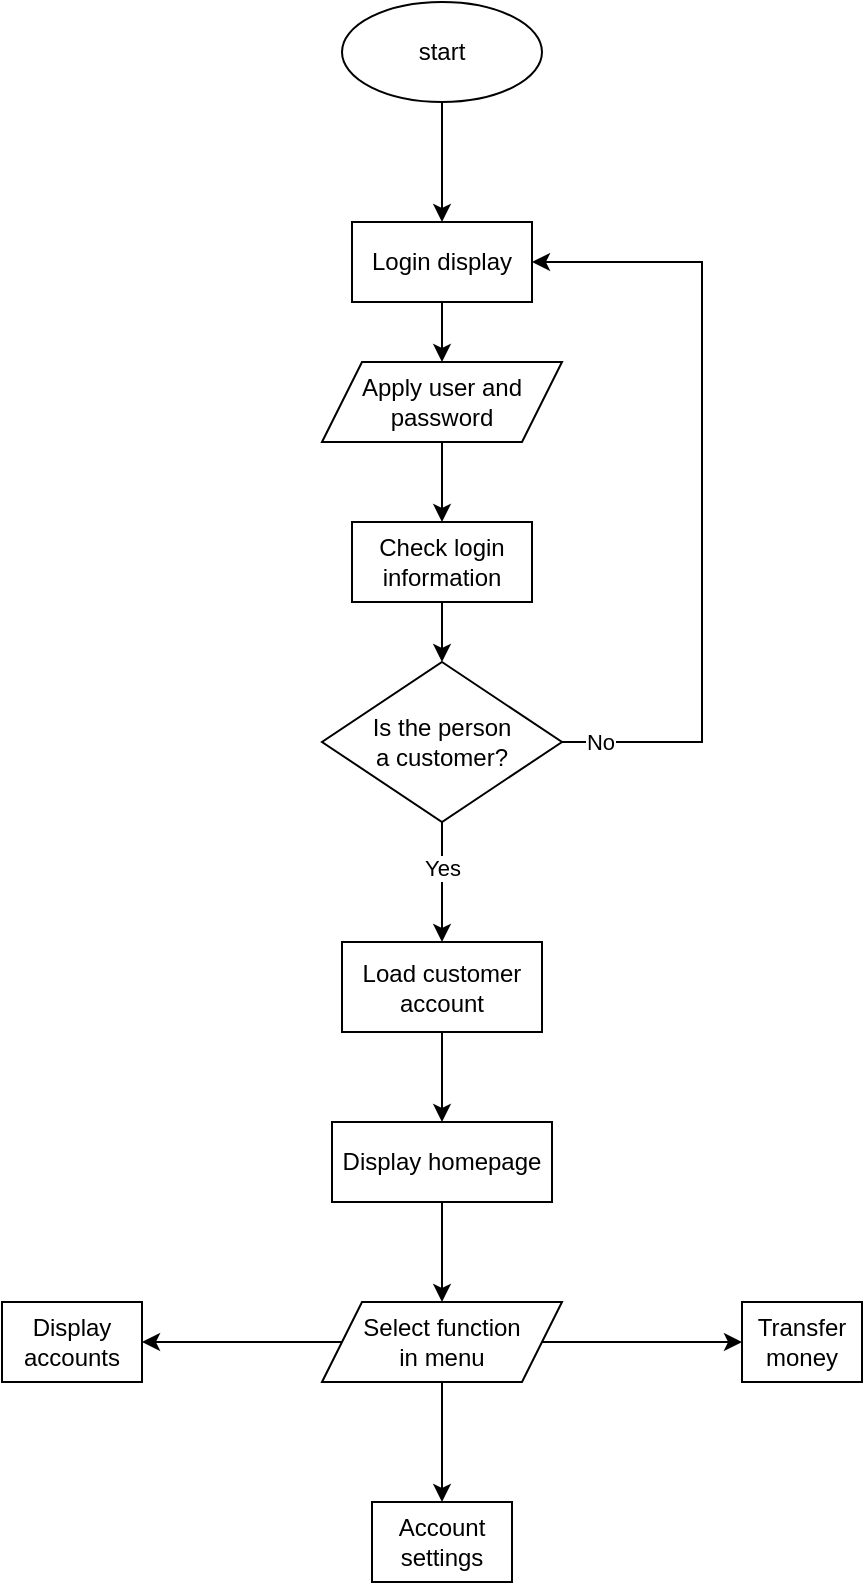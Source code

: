 <mxfile version="20.2.3" type="device"><diagram id="C5RBs43oDa-KdzZeNtuy" name="Page-1"><mxGraphModel dx="1422" dy="865" grid="1" gridSize="10" guides="1" tooltips="1" connect="1" arrows="1" fold="1" page="1" pageScale="1" pageWidth="827" pageHeight="1169" math="0" shadow="0"><root><mxCell id="WIyWlLk6GJQsqaUBKTNV-0"/><mxCell id="WIyWlLk6GJQsqaUBKTNV-1" parent="WIyWlLk6GJQsqaUBKTNV-0"/><mxCell id="wKQtXHP0hny-F7AiBRQ2-2" style="edgeStyle=orthogonalEdgeStyle;rounded=0;orthogonalLoop=1;jettySize=auto;html=1;exitX=0.5;exitY=1;exitDx=0;exitDy=0;entryX=0.5;entryY=0;entryDx=0;entryDy=0;" edge="1" parent="WIyWlLk6GJQsqaUBKTNV-1" source="wKQtXHP0hny-F7AiBRQ2-0" target="wKQtXHP0hny-F7AiBRQ2-1"><mxGeometry relative="1" as="geometry"/></mxCell><mxCell id="wKQtXHP0hny-F7AiBRQ2-0" value="start" style="ellipse;whiteSpace=wrap;html=1;" vertex="1" parent="WIyWlLk6GJQsqaUBKTNV-1"><mxGeometry x="350" y="110" width="100" height="50" as="geometry"/></mxCell><mxCell id="wKQtXHP0hny-F7AiBRQ2-14" style="edgeStyle=orthogonalEdgeStyle;rounded=0;orthogonalLoop=1;jettySize=auto;html=1;exitX=0.5;exitY=1;exitDx=0;exitDy=0;entryX=0.5;entryY=0;entryDx=0;entryDy=0;" edge="1" parent="WIyWlLk6GJQsqaUBKTNV-1" source="wKQtXHP0hny-F7AiBRQ2-1" target="wKQtXHP0hny-F7AiBRQ2-13"><mxGeometry relative="1" as="geometry"/></mxCell><mxCell id="wKQtXHP0hny-F7AiBRQ2-1" value="Login display" style="rounded=0;whiteSpace=wrap;html=1;" vertex="1" parent="WIyWlLk6GJQsqaUBKTNV-1"><mxGeometry x="355" y="220" width="90" height="40" as="geometry"/></mxCell><mxCell id="wKQtXHP0hny-F7AiBRQ2-6" style="edgeStyle=orthogonalEdgeStyle;rounded=0;orthogonalLoop=1;jettySize=auto;html=1;exitX=0.5;exitY=1;exitDx=0;exitDy=0;entryX=0.5;entryY=0;entryDx=0;entryDy=0;" edge="1" parent="WIyWlLk6GJQsqaUBKTNV-1" source="wKQtXHP0hny-F7AiBRQ2-3" target="wKQtXHP0hny-F7AiBRQ2-5"><mxGeometry relative="1" as="geometry"/></mxCell><mxCell id="wKQtXHP0hny-F7AiBRQ2-3" value="Check login information" style="rounded=0;whiteSpace=wrap;html=1;" vertex="1" parent="WIyWlLk6GJQsqaUBKTNV-1"><mxGeometry x="355" y="370" width="90" height="40" as="geometry"/></mxCell><mxCell id="wKQtXHP0hny-F7AiBRQ2-8" style="edgeStyle=orthogonalEdgeStyle;rounded=0;orthogonalLoop=1;jettySize=auto;html=1;exitX=1;exitY=0.5;exitDx=0;exitDy=0;entryX=1;entryY=0.5;entryDx=0;entryDy=0;" edge="1" parent="WIyWlLk6GJQsqaUBKTNV-1" source="wKQtXHP0hny-F7AiBRQ2-5" target="wKQtXHP0hny-F7AiBRQ2-1"><mxGeometry relative="1" as="geometry"><Array as="points"><mxPoint x="530" y="480"/><mxPoint x="530" y="240"/></Array></mxGeometry></mxCell><mxCell id="wKQtXHP0hny-F7AiBRQ2-9" value="No" style="edgeLabel;html=1;align=center;verticalAlign=middle;resizable=0;points=[];" vertex="1" connectable="0" parent="wKQtXHP0hny-F7AiBRQ2-8"><mxGeometry x="-0.907" relative="1" as="geometry"><mxPoint as="offset"/></mxGeometry></mxCell><mxCell id="wKQtXHP0hny-F7AiBRQ2-11" style="edgeStyle=orthogonalEdgeStyle;rounded=0;orthogonalLoop=1;jettySize=auto;html=1;exitX=0.5;exitY=1;exitDx=0;exitDy=0;entryX=0.5;entryY=0;entryDx=0;entryDy=0;" edge="1" parent="WIyWlLk6GJQsqaUBKTNV-1" source="wKQtXHP0hny-F7AiBRQ2-5" target="wKQtXHP0hny-F7AiBRQ2-10"><mxGeometry relative="1" as="geometry"><Array as="points"><mxPoint x="400" y="550"/><mxPoint x="400" y="550"/></Array></mxGeometry></mxCell><mxCell id="wKQtXHP0hny-F7AiBRQ2-12" value="Yes" style="edgeLabel;html=1;align=center;verticalAlign=middle;resizable=0;points=[];" vertex="1" connectable="0" parent="wKQtXHP0hny-F7AiBRQ2-11"><mxGeometry x="-0.254" relative="1" as="geometry"><mxPoint as="offset"/></mxGeometry></mxCell><mxCell id="wKQtXHP0hny-F7AiBRQ2-5" value="Is the person &lt;br&gt;a customer?" style="rhombus;whiteSpace=wrap;html=1;" vertex="1" parent="WIyWlLk6GJQsqaUBKTNV-1"><mxGeometry x="340" y="440" width="120" height="80" as="geometry"/></mxCell><mxCell id="wKQtXHP0hny-F7AiBRQ2-17" style="edgeStyle=orthogonalEdgeStyle;rounded=0;orthogonalLoop=1;jettySize=auto;html=1;exitX=0.5;exitY=1;exitDx=0;exitDy=0;entryX=0.5;entryY=0;entryDx=0;entryDy=0;" edge="1" parent="WIyWlLk6GJQsqaUBKTNV-1" source="wKQtXHP0hny-F7AiBRQ2-10" target="wKQtXHP0hny-F7AiBRQ2-16"><mxGeometry relative="1" as="geometry"/></mxCell><mxCell id="wKQtXHP0hny-F7AiBRQ2-10" value="Load customer account" style="rounded=0;whiteSpace=wrap;html=1;" vertex="1" parent="WIyWlLk6GJQsqaUBKTNV-1"><mxGeometry x="350" y="580" width="100" height="45" as="geometry"/></mxCell><mxCell id="wKQtXHP0hny-F7AiBRQ2-15" style="edgeStyle=orthogonalEdgeStyle;rounded=0;orthogonalLoop=1;jettySize=auto;html=1;exitX=0.5;exitY=1;exitDx=0;exitDy=0;entryX=0.5;entryY=0;entryDx=0;entryDy=0;" edge="1" parent="WIyWlLk6GJQsqaUBKTNV-1" source="wKQtXHP0hny-F7AiBRQ2-13" target="wKQtXHP0hny-F7AiBRQ2-3"><mxGeometry relative="1" as="geometry"/></mxCell><mxCell id="wKQtXHP0hny-F7AiBRQ2-13" value="Apply user and password" style="shape=parallelogram;perimeter=parallelogramPerimeter;whiteSpace=wrap;html=1;fixedSize=1;" vertex="1" parent="WIyWlLk6GJQsqaUBKTNV-1"><mxGeometry x="340" y="290" width="120" height="40" as="geometry"/></mxCell><mxCell id="wKQtXHP0hny-F7AiBRQ2-20" style="edgeStyle=orthogonalEdgeStyle;rounded=0;orthogonalLoop=1;jettySize=auto;html=1;exitX=0.5;exitY=1;exitDx=0;exitDy=0;entryX=0.5;entryY=0;entryDx=0;entryDy=0;" edge="1" parent="WIyWlLk6GJQsqaUBKTNV-1" source="wKQtXHP0hny-F7AiBRQ2-16" target="wKQtXHP0hny-F7AiBRQ2-19"><mxGeometry relative="1" as="geometry"/></mxCell><mxCell id="wKQtXHP0hny-F7AiBRQ2-16" value="Display homepage" style="rounded=0;whiteSpace=wrap;html=1;" vertex="1" parent="WIyWlLk6GJQsqaUBKTNV-1"><mxGeometry x="345" y="670" width="110" height="40" as="geometry"/></mxCell><mxCell id="wKQtXHP0hny-F7AiBRQ2-23" style="edgeStyle=orthogonalEdgeStyle;rounded=0;orthogonalLoop=1;jettySize=auto;html=1;exitX=0;exitY=0.5;exitDx=0;exitDy=0;entryX=1;entryY=0.5;entryDx=0;entryDy=0;" edge="1" parent="WIyWlLk6GJQsqaUBKTNV-1" source="wKQtXHP0hny-F7AiBRQ2-19" target="wKQtXHP0hny-F7AiBRQ2-21"><mxGeometry relative="1" as="geometry"/></mxCell><mxCell id="wKQtXHP0hny-F7AiBRQ2-24" style="edgeStyle=orthogonalEdgeStyle;rounded=0;orthogonalLoop=1;jettySize=auto;html=1;exitX=1;exitY=0.5;exitDx=0;exitDy=0;" edge="1" parent="WIyWlLk6GJQsqaUBKTNV-1" source="wKQtXHP0hny-F7AiBRQ2-19" target="wKQtXHP0hny-F7AiBRQ2-22"><mxGeometry relative="1" as="geometry"/></mxCell><mxCell id="wKQtXHP0hny-F7AiBRQ2-26" style="edgeStyle=orthogonalEdgeStyle;rounded=0;orthogonalLoop=1;jettySize=auto;html=1;exitX=0.5;exitY=1;exitDx=0;exitDy=0;entryX=0.5;entryY=0;entryDx=0;entryDy=0;" edge="1" parent="WIyWlLk6GJQsqaUBKTNV-1" source="wKQtXHP0hny-F7AiBRQ2-19" target="wKQtXHP0hny-F7AiBRQ2-25"><mxGeometry relative="1" as="geometry"/></mxCell><mxCell id="wKQtXHP0hny-F7AiBRQ2-19" value="Select function &lt;br&gt;in menu" style="shape=parallelogram;perimeter=parallelogramPerimeter;whiteSpace=wrap;html=1;fixedSize=1;" vertex="1" parent="WIyWlLk6GJQsqaUBKTNV-1"><mxGeometry x="340" y="760" width="120" height="40" as="geometry"/></mxCell><mxCell id="wKQtXHP0hny-F7AiBRQ2-21" value="Display accounts" style="rounded=0;whiteSpace=wrap;html=1;" vertex="1" parent="WIyWlLk6GJQsqaUBKTNV-1"><mxGeometry x="180" y="760" width="70" height="40" as="geometry"/></mxCell><mxCell id="wKQtXHP0hny-F7AiBRQ2-22" value="Transfer money" style="rounded=0;whiteSpace=wrap;html=1;" vertex="1" parent="WIyWlLk6GJQsqaUBKTNV-1"><mxGeometry x="550" y="760" width="60" height="40" as="geometry"/></mxCell><mxCell id="wKQtXHP0hny-F7AiBRQ2-25" value="Account settings" style="rounded=0;whiteSpace=wrap;html=1;" vertex="1" parent="WIyWlLk6GJQsqaUBKTNV-1"><mxGeometry x="365" y="860" width="70" height="40" as="geometry"/></mxCell></root></mxGraphModel></diagram></mxfile>